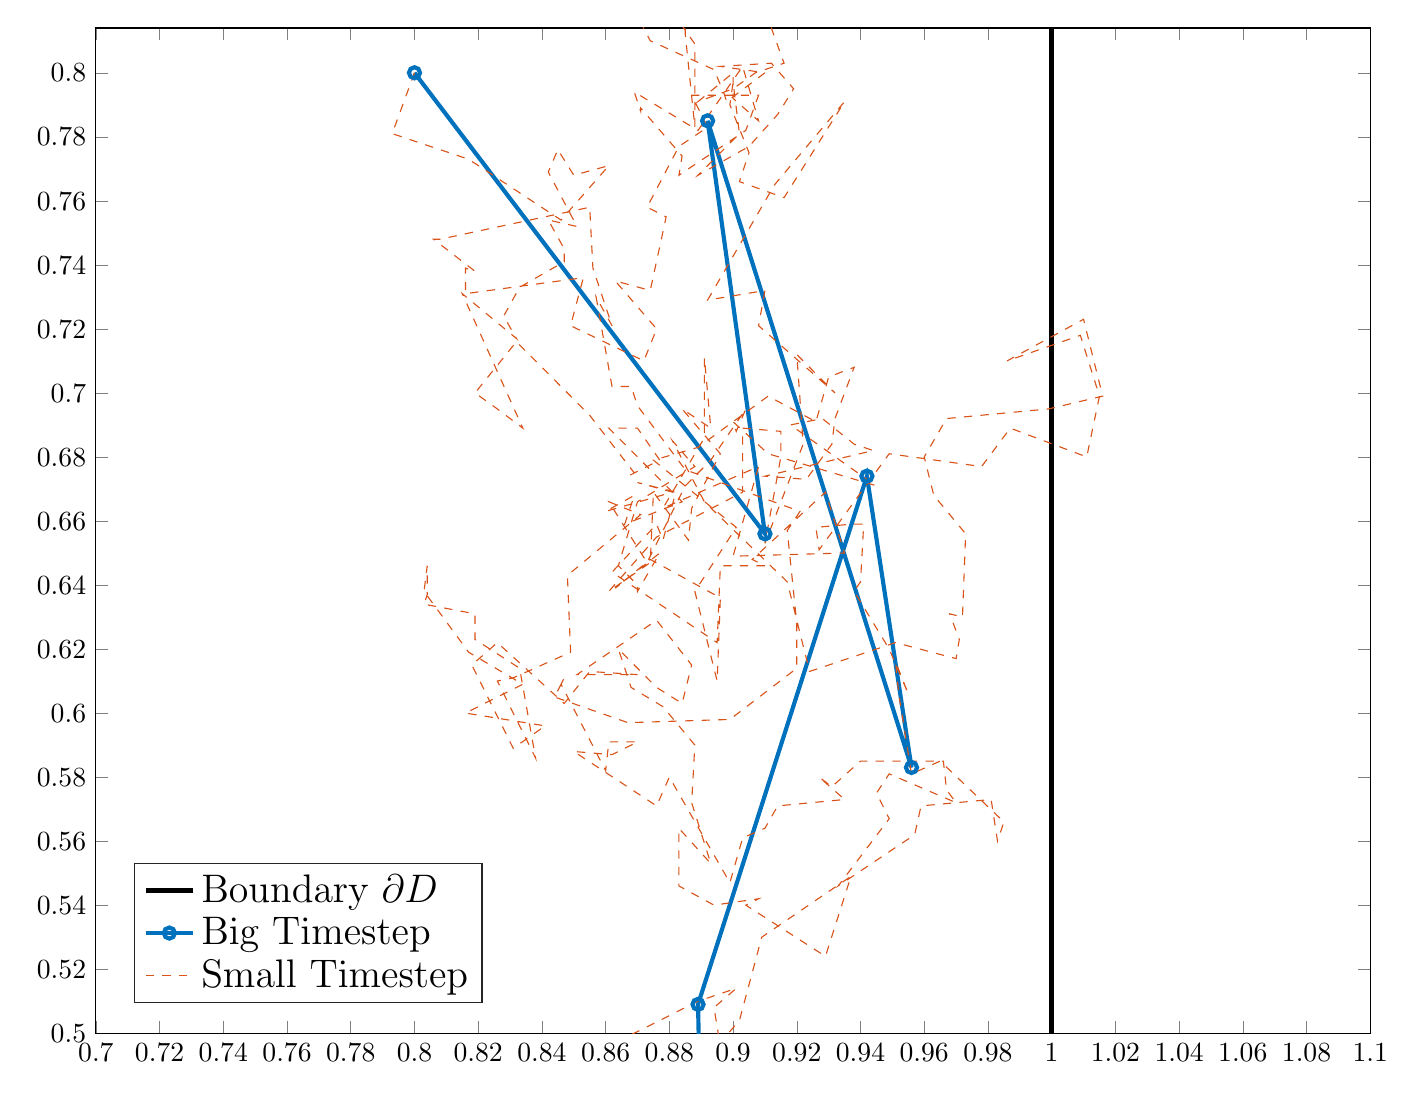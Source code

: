 % This file was created by matlab2tikz.
%
%The latest updates can be retrieved from
%  http://www.mathworks.com/matlabcentral/fileexchange/22022-matlab2tikz-matlab2tikz
%where you can also make suggestions and rate matlab2tikz.
%
\definecolor{mycolor1}{rgb}{0.0,0.447,0.741}%
\definecolor{mycolor2}{rgb}{0.85,0.325,0.098}%
%
\begin{tikzpicture}

\begin{axis}[%
width=6.372in,
height=5.026in,
at={(1.293in,0.678in)},
scale only axis,
xmin=0.7,
xmax=1.1,
ymin=0.5,
ymax=0.814,
axis background/.style={fill=white},
legend style={at={(0.03,0.03)},anchor=south west,legend cell align=left,align=left,draw=white!15!black, font = \Large}
]
\addplot [color=black,solid,line width=2.0pt]
  table[row sep=crcr]{%
1	-1\\
1	1\\
};
\addlegendentry{Boundary $\partial D$};

\addplot [color=mycolor1,solid,mark=o,line width=1.5pt]
  table[row sep=crcr]{%
0.8	0.8\\
0.91	0.656\\
0.892	0.785\\
0.956	0.583\\
0.942	0.674\\
0.889	0.509\\
0.891	0.414\\
0.808	0.287\\
0.922	-0.007\\
1.173	0.097\\
1.228	-0.02\\
1.201	-0.166\\
1.127	-0.471\\
0.928	-0.727\\
1.025	-0.851\\
0.756	-0.849\\
0.745	-1.0\\
0.609	-1.182\\
0.834	-1.263\\
0.758	-1.321\\
0.962	-1.489\\
1.02	-1.566\\
1.156	-1.657\\
1.315	-1.685\\
1.476	-1.784\\
1.553	-1.87\\
1.638	-2.069\\
1.634	-2.137\\
1.584	-2.157\\
1.595	-2.358\\
1.46	-2.472\\
1.397	-2.649\\
1.365	-2.593\\
1.206	-2.789\\
1.233	-3.019\\
1.094	-3.255\\
1.118	-3.444\\
1.197	-3.529\\
1.2	-3.655\\
1.053	-3.592\\
1.295	-3.687\\
1.246	-3.739\\
1.364	-4.033\\
1.202	-4.088\\
1.317	-4.1\\
1.357	-4.431\\
1.497	-4.601\\
1.382	-4.834\\
1.223	-5.001\\
1.028	-5.215\\
1.019	-5.227\\
};
\addlegendentry{Big Timestep};

\addplot [color=mycolor2,dashed]
  table[row sep=crcr]{%
0.8	0.8\\
0.793	0.781\\
0.817	0.773\\
0.846	0.754\\
0.861	0.771\\
0.85	0.768\\
0.845	0.776\\
0.842	0.769\\
0.851	0.752\\
0.842	0.754\\
0.847	0.745\\
0.847	0.741\\
0.833	0.733\\
0.828	0.724\\
0.832	0.717\\
0.815	0.731\\
0.834	0.689\\
0.826	0.695\\
0.819	0.7\\
0.832	0.716\\
0.855	0.693\\
0.869	0.675\\
0.867	0.674\\
0.877	0.679\\
0.87	0.689\\
0.861	0.689\\
0.884	0.666\\
0.866	0.659\\
0.869	0.668\\
0.86	0.663\\
0.881	0.669\\
0.87	0.672\\
0.882	0.669\\
0.878	0.654\\
0.876	0.659\\
0.862	0.644\\
0.895	0.622\\
0.896	0.646\\
0.91	0.646\\
0.906	0.648\\
0.929	0.669\\
0.935	0.65\\
0.9	0.649\\
0.908	0.677\\
0.878	0.664\\
0.891	0.686\\
0.891	0.711\\
0.893	0.689\\
0.884	0.695\\
0.896	0.681\\
0.887	0.664\\
0.886	0.654\\
0.875	0.669\\
0.874	0.647\\
0.861	0.638\\
0.876	0.655\\
0.903	0.669\\
0.903	0.689\\
0.915	0.688\\
0.915	0.68\\
0.91	0.653\\
0.922	0.684\\
0.92	0.712\\
0.932	0.7\\
0.908	0.721\\
0.91	0.732\\
0.892	0.729\\
0.913	0.765\\
0.935	0.791\\
0.916	0.761\\
0.902	0.766\\
0.905	0.775\\
0.899	0.79\\
0.9	0.797\\
0.902	0.781\\
0.889	0.768\\
0.889	0.768\\
0.905	0.777\\
0.914	0.787\\
0.919	0.795\\
0.912	0.803\\
0.896	0.802\\
0.91	0.8\\
0.898	0.791\\
0.897	0.794\\
0.894	0.801\\
0.874	0.81\\
0.859	0.839\\
0.868	0.83\\
0.876	0.836\\
0.865	0.84\\
0.872	0.832\\
0.888	0.809\\
0.888	0.783\\
0.885	0.812\\
0.885	0.817\\
0.892	0.845\\
0.869	0.861\\
0.859	0.857\\
0.878	0.846\\
0.884	0.836\\
0.908	0.826\\
0.908	0.825\\
0.916	0.803\\
0.907	0.8\\
0.9	0.795\\
0.889	0.791\\
0.9	0.8\\
0.9	0.792\\
0.908	0.785\\
0.903	0.802\\
0.889	0.782\\
0.869	0.794\\
0.871	0.788\\
0.871	0.789\\
0.884	0.774\\
0.883	0.768\\
0.904	0.782\\
0.908	0.793\\
0.887	0.793\\
0.892	0.783\\
0.883	0.777\\
0.873	0.758\\
0.879	0.755\\
0.874	0.732\\
0.863	0.735\\
0.876	0.72\\
0.872	0.71\\
0.849	0.721\\
0.853	0.736\\
0.816	0.731\\
0.816	0.739\\
0.819	0.738\\
0.806	0.748\\
0.808	0.748\\
0.855	0.758\\
0.856	0.739\\
0.862	0.721\\
0.857	0.73\\
0.862	0.702\\
0.868	0.702\\
0.87	0.696\\
0.885	0.676\\
0.921	0.663\\
0.917	0.657\\
0.92	0.628\\
0.92	0.614\\
0.899	0.598\\
0.867	0.597\\
0.844	0.605\\
0.847	0.611\\
0.846	0.609\\
0.86	0.582\\
0.861	0.591\\
0.87	0.591\\
0.862	0.587\\
0.85	0.588\\
0.876	0.571\\
0.88	0.58\\
0.899	0.547\\
0.903	0.561\\
0.91	0.564\\
0.914	0.571\\
0.935	0.573\\
0.927	0.58\\
0.931	0.577\\
0.94	0.585\\
0.966	0.585\\
0.967	0.576\\
0.97	0.572\\
0.949	0.581\\
0.945	0.575\\
0.949	0.567\\
0.933	0.546\\
0.957	0.562\\
0.959	0.571\\
0.981	0.573\\
0.983	0.56\\
0.985	0.566\\
0.965	0.585\\
0.956	0.581\\
0.952	0.606\\
0.951	0.616\\
0.955	0.606\\
0.949	0.62\\
0.938	0.638\\
0.94	0.641\\
0.941	0.659\\
0.937	0.659\\
0.926	0.658\\
0.927	0.651\\
0.949	0.681\\
0.978	0.677\\
0.987	0.689\\
1.011	0.68\\
1.015	0.699\\
1.009	0.718\\
0.986	0.71\\
1.01	0.723\\
1.016	0.699\\
0.999	0.695\\
0.967	0.692\\
0.96	0.68\\
0.963	0.668\\
0.973	0.656\\
0.972	0.63\\
0.968	0.631\\
0.971	0.623\\
0.97	0.617\\
0.951	0.622\\
0.924	0.613\\
0.917	0.641\\
0.891	0.666\\
0.881	0.685\\
0.888	0.677\\
0.87	0.666\\
0.864	0.646\\
0.87	0.64\\
0.87	0.638\\
0.877	0.65\\
0.863	0.639\\
0.874	0.648\\
0.896	0.636\\
0.895	0.61\\
0.888	0.638\\
0.901	0.658\\
0.875	0.679\\
0.889	0.683\\
0.911	0.699\\
0.926	0.691\\
0.93	0.705\\
0.938	0.708\\
0.932	0.692\\
0.931	0.684\\
0.923	0.673\\
0.91	0.674\\
0.944	0.682\\
0.938	0.684\\
0.928	0.692\\
0.918	0.69\\
0.942	0.673\\
0.945	0.671\\
0.911	0.681\\
0.9	0.691\\
0.901	0.688\\
0.904	0.695\\
0.893	0.679\\
0.885	0.671\\
0.873	0.647\\
0.861	0.666\\
0.871	0.662\\
0.848	0.643\\
0.849	0.619\\
0.831	0.611\\
0.826	0.61\\
0.838	0.586\\
0.833	0.614\\
0.819	0.623\\
0.819	0.631\\
0.803	0.634\\
0.804	0.637\\
0.804	0.646\\
0.803	0.638\\
0.817	0.619\\
0.834	0.609\\
0.816	0.6\\
0.841	0.596\\
0.831	0.589\\
0.818	0.615\\
0.826	0.622\\
0.847	0.603\\
0.855	0.613\\
0.87	0.612\\
0.851	0.612\\
0.876	0.629\\
0.887	0.615\\
0.884	0.603\\
0.876	0.608\\
0.864	0.62\\
0.868	0.608\\
0.878	0.602\\
0.888	0.59\\
0.887	0.572\\
0.893	0.553\\
0.883	0.564\\
0.883	0.546\\
0.883	0.546\\
0.894	0.54\\
0.908	0.542\\
0.904	0.54\\
0.929	0.524\\
0.937	0.549\\
0.909	0.53\\
0.902	0.504\\
0.889	0.489\\
0.912	0.499\\
0.901	0.487\\
0.898	0.484\\
0.894	0.508\\
0.901	0.514\\
0.889	0.51\\
0.865	0.498\\
0.882	0.493\\
0.875	0.473\\
0.89	0.48\\
0.914	0.467\\
0.909	0.467\\
0.913	0.452\\
0.906	0.442\\
0.913	0.443\\
0.896	0.454\\
0.906	0.47\\
0.93	0.478\\
0.936	0.47\\
0.917	0.439\\
0.927	0.442\\
0.9	0.44\\
0.907	0.445\\
0.924	0.447\\
0.932	0.455\\
0.91	0.487\\
0.926	0.475\\
0.947	0.482\\
0.94	0.477\\
0.935	0.487\\
0.902	0.488\\
0.859	0.472\\
0.841	0.466\\
0.839	0.466\\
0.866	0.447\\
0.874	0.446\\
0.873	0.439\\
0.875	0.41\\
0.864	0.404\\
0.89	0.401\\
0.872	0.406\\
0.865	0.396\\
0.868	0.398\\
0.858	0.354\\
0.858	0.365\\
0.896	0.377\\
0.874	0.381\\
0.907	0.357\\
0.903	0.33\\
0.899	0.359\\
0.885	0.38\\
0.865	0.374\\
0.844	0.367\\
0.835	0.364\\
0.832	0.359\\
0.833	0.356\\
0.85	0.368\\
0.853	0.383\\
0.861	0.385\\
0.865	0.373\\
0.853	0.387\\
0.847	0.378\\
0.842	0.377\\
0.851	0.413\\
0.864	0.415\\
0.891	0.416\\
0.908	0.416\\
0.899	0.413\\
0.898	0.403\\
0.895	0.422\\
0.871	0.421\\
0.872	0.415\\
0.886	0.424\\
0.878	0.417\\
0.861	0.408\\
0.83	0.408\\
0.834	0.407\\
0.818	0.401\\
0.822	0.411\\
0.82	0.418\\
0.825	0.404\\
0.804	0.408\\
0.793	0.411\\
0.794	0.417\\
0.826	0.389\\
0.819	0.382\\
0.83	0.354\\
0.8	0.356\\
0.789	0.326\\
0.781	0.341\\
0.777	0.361\\
0.791	0.354\\
0.787	0.364\\
0.776	0.355\\
0.766	0.359\\
0.753	0.355\\
0.737	0.325\\
0.725	0.315\\
0.725	0.328\\
0.727	0.316\\
0.696	0.285\\
0.672	0.307\\
0.692	0.317\\
0.725	0.313\\
0.732	0.332\\
0.748	0.304\\
0.772	0.296\\
0.793	0.294\\
0.803	0.293\\
0.796	0.291\\
0.785	0.282\\
0.789	0.278\\
0.775	0.284\\
0.796	0.285\\
0.801	0.278\\
0.799	0.276\\
0.801	0.279\\
0.801	0.29\\
0.789	0.301\\
0.772	0.303\\
0.748	0.291\\
0.762	0.284\\
0.758	0.261\\
0.762	0.272\\
0.772	0.293\\
0.808	0.292\\
0.809	0.286\\
0.818	0.295\\
0.826	0.269\\
0.842	0.271\\
0.82	0.265\\
0.812	0.228\\
0.825	0.24\\
0.817	0.243\\
0.806	0.227\\
0.798	0.24\\
0.808	0.228\\
0.821	0.204\\
0.788	0.208\\
0.787	0.197\\
0.803	0.202\\
0.805	0.181\\
0.827	0.157\\
0.815	0.149\\
0.818	0.143\\
0.822	0.138\\
0.809	0.119\\
0.814	0.133\\
0.828	0.131\\
0.829	0.141\\
0.841	0.147\\
0.849	0.159\\
0.862	0.156\\
0.867	0.167\\
0.849	0.171\\
0.822	0.16\\
0.821	0.152\\
0.807	0.145\\
0.839	0.176\\
0.816	0.159\\
0.829	0.161\\
0.823	0.144\\
0.844	0.144\\
0.86	0.155\\
0.848	0.128\\
0.84	0.116\\
0.838	0.117\\
0.834	0.104\\
0.83	0.078\\
0.831	0.073\\
0.853	0.07\\
0.854	0.081\\
0.877	0.075\\
0.882	0.069\\
0.884	0.069\\
0.874	0.055\\
0.897	0.052\\
0.88	0.029\\
0.875	0.031\\
0.884	0.038\\
0.911	0.007\\
0.918	0.033\\
0.924	0.026\\
0.904	0.031\\
0.915	-0.014\\
0.922	-0.003\\
0.913	-0.014\\
0.902	0.002\\
0.892	0.014\\
0.887	0.004\\
0.887	0.028\\
0.857	0.031\\
0.848	0.034\\
0.856	0.006\\
0.844	0.032\\
0.848	0.052\\
0.835	0.064\\
0.834	0.068\\
0.84	0.042\\
0.835	0.052\\
0.821	0.057\\
0.8	0.052\\
0.809	0.056\\
0.82	0.069\\
0.82	0.056\\
0.846	0.077\\
0.853	0.074\\
0.875	0.06\\
0.86	0.053\\
0.861	0.076\\
0.899	0.071\\
0.914	0.026\\
0.915	0.049\\
0.925	0.038\\
0.909	0.012\\
0.944	0.032\\
0.976	0.023\\
0.991	0.003\\
1.014	-0.014\\
1.022	-0.013\\
1.027	0.01\\
1.032	0.019\\
1.021	0.047\\
1.024	0.015\\
1.037	0.0\\
1.046	-0.023\\
1.027	-0.027\\
1.053	-0.003\\
1.043	-0.027\\
1.047	-0.036\\
1.045	-0.029\\
1.063	-0.026\\
1.061	-0.006\\
1.075	-0.013\\
1.072	0.001\\
1.055	0.029\\
1.066	0.057\\
1.079	0.054\\
1.082	0.06\\
1.088	0.075\\
1.111	0.083\\
1.134	0.083\\
1.129	0.08\\
1.161	0.089\\
1.172	0.093\\
1.173	0.099\\
1.176	0.117\\
1.158	0.123\\
1.148	0.151\\
1.163	0.138\\
1.159	0.149\\
1.162	0.132\\
1.169	0.109\\
1.166	0.122\\
1.187	0.103\\
1.154	0.084\\
1.123	0.079\\
1.107	0.098\\
1.112	0.089\\
1.091	0.089\\
1.101	0.083\\
1.12	0.077\\
1.132	0.084\\
1.104	0.082\\
1.095	0.082\\
1.109	0.071\\
1.122	0.067\\
1.117	0.058\\
1.109	0.039\\
1.107	0.032\\
1.082	0.023\\
1.083	0.024\\
1.078	0.009\\
1.084	0.022\\
1.1	0.027\\
1.088	0.035\\
1.084	0.03\\
1.099	0.039\\
1.109	0.041\\
1.116	0.019\\
1.12	0.014\\
1.14	0.003\\
1.139	0.021\\
1.153	0.04\\
1.126	0.056\\
1.143	0.052\\
1.171	0.053\\
1.193	0.015\\
1.19	0.003\\
1.193	0.032\\
1.211	0.033\\
1.218	0.037\\
1.197	0.029\\
1.217	0.032\\
1.219	0.014\\
1.212	0.009\\
1.212	0.011\\
1.208	0.017\\
1.215	0.014\\
1.2	0.003\\
1.198	-0.015\\
1.208	-0.005\\
1.222	-0.004\\
1.233	-0.023\\
1.214	-0.008\\
1.228	-0.016\\
1.213	-0.024\\
1.193	-0.025\\
1.224	-0.009\\
1.233	0.011\\
1.234	0.033\\
1.22	0.036\\
1.215	0.025\\
1.216	0.017\\
1.216	0.007\\
1.193	-0.006\\
1.2	-0.021\\
1.19	-0.006\\
1.188	0.003\\
1.199	-0.005\\
1.181	-0.046\\
1.181	-0.028\\
1.174	-0.052\\
1.192	-0.05\\
1.187	-0.042\\
1.174	-0.038\\
1.166	-0.024\\
1.155	-0.042\\
1.156	-0.046\\
1.143	-0.056\\
1.155	-0.074\\
1.162	-0.08\\
1.15	-0.077\\
1.181	-0.084\\
1.151	-0.099\\
1.177	-0.104\\
1.18	-0.109\\
1.174	-0.116\\
1.175	-0.138\\
1.174	-0.14\\
1.192	-0.129\\
1.191	-0.132\\
1.205	-0.152\\
1.189	-0.139\\
1.184	-0.16\\
1.197	-0.161\\
1.185	-0.146\\
1.186	-0.131\\
1.183	-0.123\\
1.192	-0.129\\
1.155	-0.115\\
1.136	-0.099\\
1.144	-0.11\\
1.127	-0.103\\
1.137	-0.094\\
1.161	-0.106\\
1.197	-0.128\\
1.213	-0.131\\
1.209	-0.134\\
1.221	-0.11\\
1.205	-0.122\\
1.208	-0.147\\
1.19	-0.135\\
1.196	-0.126\\
1.197	-0.148\\
1.201	-0.161\\
1.206	-0.159\\
1.189	-0.165\\
1.166	-0.147\\
1.142	-0.143\\
1.121	-0.138\\
1.097	-0.139\\
1.099	-0.156\\
1.121	-0.159\\
1.146	-0.143\\
1.146	-0.154\\
1.157	-0.165\\
1.153	-0.184\\
1.159	-0.174\\
1.175	-0.179\\
1.186	-0.188\\
1.175	-0.201\\
1.162	-0.202\\
1.153	-0.23\\
1.148	-0.234\\
1.171	-0.211\\
1.167	-0.223\\
1.171	-0.225\\
1.17	-0.234\\
1.176	-0.25\\
1.156	-0.249\\
1.149	-0.278\\
1.147	-0.308\\
1.165	-0.317\\
1.155	-0.332\\
1.159	-0.347\\
1.175	-0.36\\
1.17	-0.371\\
1.16	-0.37\\
1.162	-0.379\\
1.167	-0.391\\
1.163	-0.404\\
1.175	-0.4\\
1.196	-0.401\\
1.199	-0.419\\
1.195	-0.427\\
1.179	-0.459\\
1.175	-0.475\\
1.192	-0.45\\
1.19	-0.457\\
1.187	-0.475\\
1.186	-0.471\\
1.167	-0.451\\
1.157	-0.455\\
1.125	-0.456\\
1.114	-0.478\\
1.116	-0.467\\
1.114	-0.468\\
1.095	-0.471\\
1.086	-0.477\\
1.094	-0.49\\
1.097	-0.501\\
1.105	-0.504\\
1.111	-0.49\\
1.116	-0.49\\
1.127	-0.464\\
1.135	-0.452\\
1.126	-0.45\\
1.134	-0.439\\
1.1	-0.439\\
1.088	-0.432\\
1.07	-0.441\\
1.082	-0.425\\
1.101	-0.425\\
1.124	-0.434\\
1.112	-0.44\\
1.085	-0.451\\
1.076	-0.466\\
1.066	-0.464\\
1.06	-0.478\\
1.045	-0.492\\
1.053	-0.477\\
1.034	-0.506\\
1.035	-0.508\\
1.04	-0.516\\
1.027	-0.519\\
1.023	-0.517\\
1.003	-0.504\\
1.016	-0.482\\
0.987	-0.507\\
1.003	-0.507\\
1.017	-0.528\\
1.021	-0.536\\
1.023	-0.557\\
1.021	-0.562\\
1.017	-0.571\\
1.016	-0.549\\
1.001	-0.553\\
0.983	-0.572\\
0.962	-0.561\\
0.961	-0.584\\
0.966	-0.584\\
0.968	-0.561\\
0.999	-0.571\\
1.004	-0.587\\
0.999	-0.578\\
0.998	-0.603\\
0.976	-0.599\\
0.972	-0.604\\
0.978	-0.607\\
0.972	-0.638\\
0.975	-0.64\\
0.972	-0.667\\
0.982	-0.679\\
0.962	-0.66\\
0.985	-0.693\\
0.984	-0.707\\
1.003	-0.722\\
1.007	-0.724\\
0.997	-0.729\\
0.977	-0.725\\
0.978	-0.713\\
0.998	-0.711\\
0.973	-0.692\\
0.947	-0.701\\
0.928	-0.715\\
0.915	-0.727\\
0.908	-0.731\\
0.91	-0.739\\
0.914	-0.726\\
0.902	-0.71\\
0.879	-0.712\\
0.895	-0.722\\
0.895	-0.738\\
0.898	-0.765\\
0.913	-0.761\\
0.892	-0.747\\
0.882	-0.747\\
0.889	-0.768\\
0.872	-0.775\\
0.885	-0.762\\
0.902	-0.801\\
0.918	-0.777\\
0.918	-0.766\\
0.909	-0.785\\
0.906	-0.768\\
0.911	-0.776\\
0.93	-0.753\\
0.924	-0.763\\
0.917	-0.758\\
0.938	-0.76\\
0.946	-0.754\\
0.929	-0.744\\
0.918	-0.762\\
0.893	-0.756\\
0.885	-0.784\\
0.911	-0.783\\
0.922	-0.783\\
0.932	-0.798\\
0.936	-0.816\\
0.923	-0.816\\
0.934	-0.822\\
0.931	-0.804\\
0.916	-0.79\\
0.938	-0.801\\
0.952	-0.787\\
0.959	-0.788\\
0.965	-0.798\\
0.978	-0.799\\
0.983	-0.803\\
0.959	-0.815\\
0.953	-0.805\\
0.976	-0.782\\
0.979	-0.798\\
0.974	-0.781\\
0.977	-0.762\\
0.973	-0.804\\
0.995	-0.81\\
0.981	-0.787\\
1.007	-0.82\\
1.007	-0.821\\
1.022	-0.841\\
1.019	-0.854\\
1.014	-0.829\\
1.015	-0.848\\
1.025	-0.84\\
1.018	-0.835\\
1.029	-0.814\\
1.044	-0.805\\
1.054	-0.803\\
1.037	-0.794\\
1.024	-0.78\\
1.026	-0.781\\
1.017	-0.786\\
1.022	-0.788\\
1.011	-0.79\\
1.004	-0.794\\
0.992	-0.807\\
0.997	-0.775\\
0.969	-0.793\\
0.992	-0.816\\
0.993	-0.823\\
0.961	-0.824\\
0.955	-0.806\\
0.96	-0.8\\
0.958	-0.793\\
0.925	-0.777\\
0.946	-0.791\\
0.927	-0.814\\
0.903	-0.838\\
0.873	-0.827\\
0.849	-0.85\\
0.86	-0.839\\
0.847	-0.831\\
0.824	-0.842\\
0.802	-0.87\\
0.809	-0.863\\
0.814	-0.855\\
0.81	-0.854\\
0.801	-0.855\\
0.798	-0.842\\
0.771	-0.856\\
0.753	-0.863\\
0.757	-0.854\\
0.77	-0.859\\
0.758	-0.854\\
0.77	-0.842\\
0.761	-0.862\\
0.752	-0.855\\
0.792	-0.84\\
0.784	-0.834\\
0.798	-0.821\\
0.798	-0.8\\
0.785	-0.773\\
0.799	-0.776\\
0.817	-0.8\\
0.813	-0.814\\
0.809	-0.812\\
0.82	-0.818\\
0.8	-0.804\\
0.792	-0.803\\
0.797	-0.798\\
0.768	-0.813\\
0.787	-0.822\\
0.794	-0.829\\
0.756	-0.832\\
0.76	-0.813\\
0.748	-0.792\\
0.766	-0.803\\
0.768	-0.801\\
0.751	-0.792\\
0.768	-0.799\\
0.8	-0.783\\
0.776	-0.8\\
0.786	-0.785\\
0.777	-0.792\\
0.771	-0.773\\
0.773	-0.783\\
0.743	-0.816\\
0.716	-0.789\\
0.717	-0.794\\
0.71	-0.8\\
0.692	-0.813\\
0.701	-0.815\\
0.715	-0.838\\
0.714	-0.84\\
0.736	-0.832\\
0.729	-0.843\\
0.735	-0.864\\
0.731	-0.854\\
0.741	-0.844\\
0.727	-0.855\\
0.735	-0.839\\
0.738	-0.832\\
0.708	-0.83\\
0.721	-0.841\\
0.74	-0.849\\
0.752	-0.839\\
0.763	-0.847\\
0.793	-0.823\\
0.773	-0.826\\
0.783	-0.812\\
0.803	-0.838\\
0.783	-0.829\\
0.808	-0.842\\
0.812	-0.875\\
0.82	-0.873\\
0.81	-0.849\\
0.799	-0.86\\
0.775	-0.894\\
0.767	-0.903\\
0.776	-0.917\\
0.751	-0.905\\
0.755	-0.906\\
0.732	-0.915\\
0.767	-0.92\\
0.774	-0.936\\
0.766	-0.97\\
0.753	-0.965\\
0.739	-0.963\\
0.734	-0.958\\
0.741	-0.965\\
0.74	-0.97\\
0.744	-0.976\\
0.755	-0.972\\
0.745	-0.983\\
0.74	-0.968\\
0.741	-0.942\\
0.732	-0.928\\
0.743	-0.957\\
0.736	-0.954\\
0.714	-0.942\\
0.704	-0.941\\
0.693	-0.938\\
0.671	-0.934\\
0.65	-0.937\\
0.641	-0.936\\
0.625	-0.943\\
0.606	-0.955\\
0.601	-0.962\\
0.613	-0.991\\
0.624	-0.999\\
0.618	-1.006\\
0.607	-1.011\\
0.6	-1.0\\
0.616	-0.998\\
0.6	-1.0\\
0.581	-1.004\\
0.563	-1.032\\
0.562	-1.016\\
0.563	-1.011\\
0.564	-1.026\\
0.547	-1.048\\
0.543	-1.032\\
0.519	-1.031\\
0.53	-1.027\\
0.534	-1.029\\
0.548	-1.032\\
0.548	-1.041\\
0.544	-1.065\\
0.532	-1.079\\
0.543	-1.078\\
0.541	-1.071\\
0.526	-1.067\\
0.527	-1.069\\
0.513	-1.087\\
0.516	-1.086\\
0.522	-1.095\\
0.533	-1.108\\
0.549	-1.121\\
0.575	-1.118\\
0.616	-1.118\\
0.621	-1.113\\
0.609	-1.111\\
0.619	-1.122\\
0.607	-1.128\\
0.594	-1.129\\
0.603	-1.127\\
0.602	-1.151\\
0.607	-1.174\\
0.602	-1.173\\
0.601	-1.169\\
0.607	-1.156\\
0.611	-1.139\\
0.601	-1.145\\
0.609	-1.159\\
0.631	-1.151\\
0.648	-1.142\\
0.665	-1.17\\
0.656	-1.182\\
0.653	-1.18\\
0.638	-1.205\\
0.652	-1.203\\
0.653	-1.19\\
0.645	-1.189\\
0.665	-1.213\\
0.685	-1.218\\
0.655	-1.212\\
0.637	-1.211\\
0.637	-1.216\\
0.621	-1.207\\
0.608	-1.196\\
0.635	-1.214\\
0.646	-1.242\\
0.649	-1.231\\
0.651	-1.231\\
0.664	-1.238\\
0.655	-1.251\\
0.665	-1.253\\
0.664	-1.264\\
0.673	-1.24\\
0.673	-1.25\\
0.695	-1.24\\
0.697	-1.255\\
0.688	-1.26\\
0.696	-1.254\\
0.702	-1.248\\
0.709	-1.255\\
0.713	-1.242\\
0.723	-1.258\\
0.724	-1.242\\
0.714	-1.266\\
0.708	-1.254\\
0.705	-1.249\\
0.716	-1.259\\
0.72	-1.262\\
0.733	-1.263\\
0.729	-1.243\\
0.738	-1.23\\
0.757	-1.223\\
0.763	-1.225\\
0.745	-1.224\\
0.748	-1.25\\
0.766	-1.246\\
0.766	-1.25\\
0.756	-1.263\\
0.758	-1.272\\
0.769	-1.269\\
0.808	-1.273\\
0.803	-1.265\\
0.804	-1.274\\
0.818	-1.267\\
0.798	-1.272\\
0.829	-1.249\\
0.831	-1.257\\
0.834	-1.245\\
0.845	-1.254\\
0.82	-1.27\\
0.815	-1.265\\
0.838	-1.259\\
0.843	-1.26\\
0.856	-1.278\\
0.874	-1.289\\
0.882	-1.292\\
0.871	-1.284\\
0.876	-1.274\\
0.845	-1.302\\
0.839	-1.297\\
0.842	-1.302\\
0.839	-1.3\\
0.851	-1.258\\
0.852	-1.235\\
0.841	-1.26\\
0.82	-1.263\\
0.783	-1.27\\
0.769	-1.276\\
0.782	-1.301\\
0.804	-1.293\\
0.799	-1.281\\
0.789	-1.3\\
0.8	-1.315\\
0.78	-1.327\\
0.777	-1.34\\
0.777	-1.294\\
0.807	-1.28\\
0.8	-1.259\\
0.794	-1.271\\
0.799	-1.296\\
0.804	-1.266\\
0.812	-1.266\\
0.807	-1.294\\
0.805	-1.289\\
0.794	-1.303\\
0.778	-1.295\\
0.77	-1.301\\
0.767	-1.3\\
0.771	-1.316\\
0.762	-1.335\\
0.762	-1.337\\
0.761	-1.312\\
0.737	-1.274\\
0.738	-1.301\\
0.721	-1.295\\
0.715	-1.315\\
0.714	-1.322\\
0.723	-1.332\\
0.719	-1.327\\
0.733	-1.307\\
0.746	-1.289\\
0.754	-1.291\\
0.77	-1.311\\
0.769	-1.321\\
0.742	-1.331\\
0.747	-1.313\\
0.751	-1.313\\
0.758	-1.3\\
0.759	-1.305\\
0.76	-1.296\\
0.751	-1.31\\
0.755	-1.355\\
0.753	-1.361\\
0.763	-1.375\\
0.778	-1.367\\
0.775	-1.358\\
0.771	-1.346\\
0.77	-1.369\\
0.771	-1.417\\
0.769	-1.418\\
0.771	-1.414\\
0.781	-1.393\\
0.793	-1.417\\
0.775	-1.423\\
0.775	-1.439\\
0.811	-1.451\\
0.816	-1.442\\
0.819	-1.443\\
0.83	-1.449\\
0.824	-1.437\\
0.812	-1.434\\
0.821	-1.436\\
0.843	-1.443\\
0.858	-1.438\\
0.853	-1.449\\
0.85	-1.444\\
0.868	-1.432\\
0.868	-1.439\\
0.893	-1.43\\
0.89	-1.448\\
0.883	-1.435\\
0.891	-1.435\\
0.934	-1.423\\
0.916	-1.429\\
0.922	-1.43\\
0.926	-1.424\\
0.929	-1.429\\
0.945	-1.429\\
0.95	-1.417\\
0.946	-1.423\\
0.947	-1.416\\
0.951	-1.416\\
0.966	-1.42\\
0.992	-1.409\\
0.995	-1.406\\
0.984	-1.409\\
0.994	-1.405\\
1.014	-1.391\\
1.009	-1.419\\
1.005	-1.428\\
1.006	-1.465\\
1.011	-1.472\\
1.02	-1.459\\
1.004	-1.462\\
0.98	-1.476\\
0.98	-1.479\\
0.997	-1.459\\
0.962	-1.473\\
0.95	-1.493\\
0.94	-1.489\\
0.908	-1.466\\
0.925	-1.462\\
0.931	-1.487\\
0.923	-1.5\\
0.956	-1.514\\
0.966	-1.52\\
0.963	-1.517\\
0.957	-1.504\\
0.952	-1.49\\
0.949	-1.492\\
0.946	-1.524\\
0.959	-1.514\\
0.979	-1.492\\
0.988	-1.487\\
0.981	-1.507\\
0.986	-1.504\\
0.995	-1.501\\
1.006	-1.514\\
0.993	-1.528\\
1.005	-1.52\\
1.025	-1.522\\
1.033	-1.513\\
1.061	-1.514\\
1.086	-1.507\\
1.095	-1.471\\
1.092	-1.48\\
1.103	-1.482\\
1.1	-1.474\\
1.084	-1.445\\
1.079	-1.459\\
1.06	-1.466\\
1.056	-1.481\\
1.039	-1.487\\
1.025	-1.508\\
1.013	-1.51\\
1.029	-1.519\\
1.032	-1.521\\
1.043	-1.564\\
1.029	-1.564\\
1.033	-1.562\\
1.027	-1.541\\
1.054	-1.539\\
1.055	-1.533\\
1.058	-1.523\\
1.042	-1.544\\
1.016	-1.551\\
1.008	-1.543\\
1.03	-1.541\\
1.032	-1.547\\
1.075	-1.534\\
1.059	-1.533\\
1.025	-1.537\\
1.027	-1.495\\
1.01	-1.496\\
1.035	-1.519\\
1.039	-1.525\\
1.024	-1.544\\
1.02	-1.553\\
1.002	-1.558\\
1.017	-1.582\\
1.014	-1.61\\
1.012	-1.597\\
1.034	-1.623\\
1.019	-1.643\\
1.026	-1.638\\
1.012	-1.631\\
1.021	-1.616\\
1.019	-1.614\\
1.025	-1.631\\
1.008	-1.623\\
1.016	-1.644\\
0.985	-1.671\\
0.976	-1.668\\
0.99	-1.661\\
0.989	-1.661\\
1.005	-1.645\\
1.004	-1.666\\
1.01	-1.652\\
1.006	-1.669\\
0.997	-1.652\\
0.986	-1.651\\
0.997	-1.665\\
0.982	-1.636\\
1.007	-1.619\\
1.022	-1.629\\
1.013	-1.639\\
1.024	-1.643\\
0.982	-1.647\\
0.976	-1.627\\
0.978	-1.64\\
0.964	-1.648\\
1.002	-1.657\\
1.014	-1.659\\
1.049	-1.684\\
1.078	-1.688\\
1.078	-1.706\\
1.08	-1.707\\
1.082	-1.692\\
1.089	-1.698\\
1.105	-1.692\\
1.123	-1.697\\
1.132	-1.698\\
1.135	-1.696\\
1.141	-1.643\\
1.166	-1.666\\
1.168	-1.669\\
1.163	-1.657\\
1.161	-1.668\\
1.152	-1.646\\
1.156	-1.667\\
1.157	-1.677\\
1.159	-1.658\\
1.175	-1.669\\
1.19	-1.66\\
1.177	-1.655\\
1.178	-1.649\\
1.173	-1.639\\
1.156	-1.645\\
1.17	-1.64\\
1.164	-1.653\\
1.171	-1.623\\
1.157	-1.624\\
1.177	-1.626\\
1.181	-1.622\\
1.169	-1.612\\
1.192	-1.609\\
1.2	-1.586\\
1.235	-1.603\\
1.223	-1.591\\
1.231	-1.596\\
1.255	-1.597\\
1.243	-1.609\\
1.234	-1.597\\
1.231	-1.589\\
1.225	-1.582\\
1.233	-1.603\\
1.249	-1.604\\
1.26	-1.649\\
1.255	-1.653\\
1.255	-1.663\\
1.243	-1.681\\
1.241	-1.68\\
1.275	-1.668\\
1.264	-1.674\\
1.291	-1.666\\
1.28	-1.629\\
1.272	-1.643\\
1.259	-1.651\\
1.273	-1.651\\
1.282	-1.656\\
1.252	-1.662\\
1.243	-1.674\\
1.256	-1.675\\
1.268	-1.663\\
1.266	-1.688\\
1.283	-1.671\\
1.29	-1.663\\
1.312	-1.684\\
1.282	-1.687\\
1.282	-1.667\\
1.307	-1.669\\
1.299	-1.673\\
1.293	-1.683\\
1.292	-1.675\\
1.313	-1.69\\
1.336	-1.674\\
1.366	-1.666\\
1.378	-1.671\\
1.366	-1.666\\
1.349	-1.667\\
1.325	-1.652\\
1.293	-1.655\\
1.306	-1.659\\
1.308	-1.679\\
1.318	-1.701\\
1.319	-1.72\\
1.321	-1.706\\
1.315	-1.677\\
1.306	-1.686\\
1.313	-1.677\\
1.323	-1.667\\
1.316	-1.645\\
1.324	-1.635\\
1.332	-1.651\\
1.326	-1.673\\
1.313	-1.682\\
1.341	-1.682\\
1.339	-1.694\\
1.325	-1.725\\
1.326	-1.716\\
1.337	-1.731\\
1.358	-1.75\\
1.35	-1.755\\
1.377	-1.774\\
1.37	-1.778\\
1.356	-1.78\\
1.379	-1.784\\
1.357	-1.781\\
1.348	-1.818\\
1.365	-1.834\\
1.374	-1.829\\
1.394	-1.816\\
1.385	-1.836\\
1.39	-1.835\\
1.386	-1.807\\
1.4	-1.82\\
1.417	-1.812\\
1.419	-1.82\\
1.424	-1.818\\
1.417	-1.797\\
1.425	-1.785\\
1.425	-1.778\\
1.429	-1.799\\
1.412	-1.827\\
1.438	-1.798\\
1.416	-1.788\\
1.431	-1.787\\
1.441	-1.793\\
1.468	-1.802\\
1.471	-1.792\\
1.469	-1.791\\
1.476	-1.796\\
1.474	-1.801\\
1.479	-1.82\\
1.485	-1.812\\
1.482	-1.813\\
1.474	-1.825\\
1.458	-1.824\\
1.463	-1.819\\
1.462	-1.829\\
1.462	-1.827\\
1.489	-1.856\\
1.475	-1.852\\
1.467	-1.859\\
1.458	-1.837\\
1.464	-1.823\\
1.458	-1.808\\
1.476	-1.78\\
1.465	-1.766\\
1.498	-1.773\\
1.5	-1.768\\
1.502	-1.782\\
1.523	-1.785\\
1.512	-1.796\\
1.49	-1.812\\
1.475	-1.814\\
1.479	-1.825\\
1.493	-1.831\\
1.493	-1.837\\
1.52	-1.859\\
1.516	-1.856\\
1.51	-1.852\\
1.499	-1.87\\
1.496	-1.877\\
1.495	-1.884\\
1.494	-1.893\\
1.493	-1.885\\
1.514	-1.873\\
1.511	-1.866\\
1.549	-1.875\\
1.535	-1.862\\
1.54	-1.854\\
1.547	-1.852\\
1.563	-1.815\\
1.558	-1.808\\
1.551	-1.83\\
1.519	-1.825\\
1.513	-1.818\\
1.503	-1.827\\
1.496	-1.847\\
1.525	-1.846\\
1.539	-1.829\\
1.54	-1.827\\
1.56	-1.813\\
1.556	-1.825\\
1.555	-1.849\\
1.557	-1.812\\
1.55	-1.827\\
1.589	-1.854\\
1.596	-1.842\\
1.59	-1.842\\
1.561	-1.829\\
1.548	-1.819\\
1.532	-1.848\\
1.531	-1.864\\
1.538	-1.851\\
1.555	-1.855\\
1.557	-1.868\\
1.552	-1.86\\
1.568	-1.846\\
1.604	-1.845\\
1.615	-1.833\\
1.581	-1.82\\
1.563	-1.83\\
1.555	-1.847\\
1.546	-1.858\\
1.539	-1.86\\
1.553	-1.868\\
1.526	-1.889\\
1.526	-1.888\\
1.54	-1.893\\
1.552	-1.928\\
1.544	-1.923\\
1.575	-1.931\\
1.59	-1.944\\
1.569	-1.938\\
1.583	-1.968\\
1.594	-1.96\\
1.598	-1.971\\
1.615	-1.969\\
1.588	-1.981\\
1.592	-1.976\\
1.587	-1.987\\
1.587	-1.987\\
1.583	-2.009\\
1.59	-2.022\\
1.616	-1.984\\
1.617	-1.987\\
1.601	-1.972\\
1.602	-1.974\\
1.601	-1.978\\
1.603	-1.991\\
1.622	-2.015\\
1.631	-2.025\\
1.615	-2.021\\
1.633	-2.009\\
1.633	-2.0\\
1.642	-2.012\\
1.621	-2.009\\
1.623	-1.989\\
1.605	-1.995\\
1.626	-2.005\\
1.642	-2.02\\
1.667	-2.018\\
1.65	-2.039\\
1.655	-2.024\\
1.631	-2.032\\
1.65	-2.015\\
1.656	-2.032\\
1.632	-2.05\\
1.63	-2.04\\
1.645	-2.03\\
1.658	-2.025\\
1.643	-2.024\\
1.63	-2.047\\
1.619	-2.076\\
1.616	-2.066\\
1.602	-2.056\\
1.6	-2.057\\
1.611	-2.031\\
1.618	-2.027\\
1.601	-2.038\\
1.602	-2.046\\
1.596	-2.065\\
1.616	-2.084\\
1.628	-2.07\\
1.638	-2.076\\
1.638	-2.069\\
1.624	-2.06\\
1.619	-2.077\\
1.616	-2.074\\
1.598	-2.077\\
1.613	-2.071\\
1.633	-2.063\\
1.653	-2.08\\
1.656	-2.084\\
1.669	-2.083\\
1.681	-2.086\\
1.667	-2.075\\
1.681	-2.058\\
1.657	-2.08\\
1.662	-2.062\\
1.68	-2.054\\
1.697	-2.067\\
1.712	-2.037\\
1.725	-2.037\\
1.704	-2.014\\
1.68	-2.005\\
1.71	-2.003\\
1.685	-1.987\\
1.702	-1.981\\
1.695	-1.982\\
1.694	-1.966\\
1.678	-1.977\\
1.681	-2.0\\
1.672	-1.974\\
1.662	-1.995\\
1.667	-2.001\\
1.67	-2.004\\
1.649	-2.006\\
1.631	-2.025\\
1.632	-2.053\\
1.629	-2.065\\
1.632	-2.089\\
1.635	-2.093\\
1.622	-2.117\\
1.622	-2.111\\
1.633	-2.104\\
1.633	-2.095\\
1.624	-2.093\\
1.638	-2.116\\
1.645	-2.109\\
1.646	-2.094\\
1.656	-2.099\\
1.659	-2.107\\
1.66	-2.127\\
1.657	-2.121\\
1.651	-2.104\\
1.674	-2.115\\
1.675	-2.108\\
1.686	-2.114\\
1.684	-2.107\\
1.677	-2.144\\
1.675	-2.15\\
1.669	-2.133\\
1.664	-2.148\\
1.642	-2.14\\
1.634	-2.138\\
1.616	-2.134\\
1.605	-2.146\\
1.608	-2.156\\
1.61	-2.149\\
1.61	-2.148\\
1.607	-2.16\\
1.576	-2.16\\
1.6	-2.14\\
1.592	-2.14\\
1.592	-2.143\\
1.604	-2.146\\
1.59	-2.153\\
1.562	-2.181\\
1.558	-2.168\\
1.57	-2.167\\
1.567	-2.168\\
1.55	-2.17\\
1.546	-2.187\\
1.539	-2.2\\
1.534	-2.218\\
1.528	-2.212\\
1.532	-2.198\\
1.536	-2.199\\
1.54	-2.193\\
1.554	-2.21\\
1.565	-2.197\\
1.551	-2.204\\
1.557	-2.201\\
1.561	-2.19\\
1.556	-2.217\\
1.544	-2.243\\
1.52	-2.242\\
1.534	-2.215\\
1.543	-2.237\\
1.548	-2.249\\
1.587	-2.234\\
1.593	-2.221\\
1.578	-2.228\\
1.588	-2.224\\
1.607	-2.225\\
1.631	-2.218\\
1.633	-2.211\\
1.626	-2.221\\
1.62	-2.204\\
1.623	-2.219\\
1.603	-2.193\\
1.612	-2.206\\
1.627	-2.179\\
1.638	-2.185\\
1.647	-2.202\\
1.629	-2.175\\
1.608	-2.174\\
1.601	-2.174\\
1.587	-2.154\\
1.59	-2.155\\
1.578	-2.141\\
1.586	-2.129\\
1.581	-2.124\\
1.598	-2.125\\
1.584	-2.156\\
1.596	-2.159\\
1.596	-2.14\\
1.592	-2.168\\
1.61	-2.17\\
1.613	-2.168\\
1.614	-2.183\\
1.589	-2.19\\
1.607	-2.19\\
1.617	-2.216\\
1.634	-2.209\\
1.626	-2.222\\
1.614	-2.237\\
1.614	-2.223\\
1.618	-2.217\\
1.62	-2.204\\
1.618	-2.192\\
1.633	-2.178\\
1.612	-2.169\\
1.59	-2.208\\
1.589	-2.212\\
1.6	-2.197\\
1.587	-2.189\\
1.559	-2.188\\
1.571	-2.194\\
1.585	-2.196\\
1.57	-2.222\\
1.565	-2.225\\
1.537	-2.231\\
1.491	-2.211\\
1.524	-2.228\\
1.528	-2.222\\
1.526	-2.243\\
1.541	-2.246\\
1.538	-2.253\\
1.529	-2.268\\
1.532	-2.275\\
1.519	-2.294\\
1.518	-2.282\\
1.505	-2.274\\
1.472	-2.282\\
1.488	-2.277\\
1.484	-2.28\\
1.483	-2.296\\
1.524	-2.288\\
1.529	-2.31\\
1.506	-2.293\\
1.519	-2.296\\
1.547	-2.275\\
1.562	-2.306\\
1.574	-2.323\\
1.586	-2.323\\
1.603	-2.342\\
1.584	-2.34\\
1.571	-2.34\\
1.595	-2.336\\
1.604	-2.333\\
1.603	-2.347\\
1.606	-2.359\\
1.6	-2.363\\
1.595	-2.357\\
1.596	-2.345\\
1.583	-2.344\\
1.575	-2.354\\
1.558	-2.355\\
1.557	-2.373\\
1.556	-2.372\\
1.564	-2.368\\
1.585	-2.394\\
1.571	-2.401\\
1.541	-2.393\\
1.553	-2.401\\
1.556	-2.419\\
1.554	-2.41\\
1.546	-2.41\\
1.552	-2.406\\
1.56	-2.397\\
1.563	-2.396\\
1.546	-2.34\\
1.545	-2.328\\
1.528	-2.315\\
1.528	-2.319\\
1.552	-2.32\\
1.561	-2.301\\
1.557	-2.323\\
1.564	-2.353\\
1.575	-2.39\\
1.578	-2.374\\
1.564	-2.364\\
1.577	-2.347\\
1.59	-2.375\\
1.555	-2.406\\
1.568	-2.429\\
1.574	-2.429\\
1.544	-2.436\\
1.535	-2.456\\
1.532	-2.454\\
1.549	-2.434\\
1.542	-2.438\\
1.568	-2.447\\
1.55	-2.445\\
1.55	-2.448\\
1.548	-2.449\\
1.544	-2.454\\
1.544	-2.447\\
1.533	-2.44\\
1.544	-2.439\\
1.531	-2.444\\
1.528	-2.45\\
1.516	-2.454\\
1.498	-2.46\\
1.499	-2.464\\
1.5	-2.45\\
1.478	-2.45\\
1.483	-2.44\\
1.46	-2.453\\
1.475	-2.471\\
1.474	-2.45\\
1.482	-2.469\\
1.447	-2.482\\
1.46	-2.468\\
1.476	-2.488\\
1.474	-2.473\\
1.478	-2.478\\
1.477	-2.487\\
1.486	-2.495\\
1.467	-2.501\\
1.47	-2.496\\
1.438	-2.504\\
1.438	-2.498\\
1.443	-2.495\\
1.474	-2.502\\
1.464	-2.493\\
1.48	-2.475\\
1.476	-2.467\\
1.47	-2.457\\
1.466	-2.489\\
1.471	-2.487\\
1.487	-2.512\\
1.483	-2.524\\
1.464	-2.527\\
1.471	-2.529\\
1.499	-2.53\\
1.483	-2.532\\
1.466	-2.549\\
1.459	-2.559\\
1.435	-2.576\\
1.448	-2.552\\
1.461	-2.556\\
1.462	-2.576\\
1.481	-2.561\\
1.492	-2.583\\
1.496	-2.602\\
1.474	-2.6\\
1.462	-2.585\\
1.449	-2.563\\
1.443	-2.567\\
1.426	-2.554\\
1.438	-2.567\\
1.459	-2.562\\
1.451	-2.577\\
1.427	-2.58\\
1.441	-2.582\\
1.433	-2.574\\
1.44	-2.552\\
1.43	-2.585\\
1.43	-2.595\\
1.439	-2.585\\
1.454	-2.604\\
1.472	-2.604\\
1.485	-2.603\\
1.48	-2.601\\
1.468	-2.622\\
1.472	-2.617\\
1.481	-2.61\\
1.462	-2.615\\
1.444	-2.629\\
1.436	-2.626\\
1.409	-2.661\\
1.403	-2.65\\
1.397	-2.646\\
1.371	-2.634\\
1.365	-2.613\\
1.338	-2.616\\
1.349	-2.608\\
1.344	-2.61\\
1.336	-2.597\\
1.32	-2.585\\
1.297	-2.592\\
1.302	-2.6\\
1.31	-2.58\\
1.309	-2.588\\
1.306	-2.587\\
1.315	-2.568\\
1.315	-2.575\\
1.313	-2.568\\
1.294	-2.556\\
1.307	-2.576\\
1.29	-2.57\\
1.311	-2.544\\
1.338	-2.568\\
1.333	-2.589\\
1.323	-2.602\\
1.322	-2.596\\
1.306	-2.606\\
1.321	-2.603\\
1.309	-2.585\\
1.328	-2.555\\
1.321	-2.54\\
1.336	-2.54\\
1.339	-2.531\\
1.345	-2.538\\
1.36	-2.531\\
1.341	-2.532\\
1.342	-2.534\\
1.333	-2.548\\
1.342	-2.54\\
1.353	-2.53\\
1.367	-2.546\\
1.364	-2.559\\
1.358	-2.56\\
1.344	-2.554\\
1.342	-2.554\\
1.368	-2.547\\
1.368	-2.518\\
1.375	-2.513\\
1.386	-2.526\\
1.392	-2.533\\
1.374	-2.528\\
1.377	-2.552\\
1.37	-2.529\\
1.36	-2.55\\
1.379	-2.562\\
1.372	-2.552\\
1.37	-2.566\\
1.377	-2.554\\
1.376	-2.563\\
1.376	-2.562\\
1.35	-2.574\\
1.376	-2.583\\
1.365	-2.588\\
1.345	-2.59\\
1.323	-2.588\\
1.307	-2.601\\
1.319	-2.611\\
1.308	-2.614\\
1.321	-2.618\\
1.322	-2.608\\
1.313	-2.605\\
1.27	-2.615\\
1.254	-2.641\\
1.239	-2.655\\
1.244	-2.641\\
1.248	-2.668\\
1.246	-2.687\\
1.255	-2.691\\
1.235	-2.73\\
1.223	-2.709\\
1.236	-2.694\\
1.228	-2.708\\
1.234	-2.707\\
1.246	-2.712\\
1.261	-2.712\\
1.249	-2.701\\
1.239	-2.686\\
1.245	-2.7\\
1.239	-2.696\\
1.227	-2.683\\
1.213	-2.7\\
1.215	-2.692\\
1.186	-2.706\\
1.171	-2.726\\
1.15	-2.743\\
1.159	-2.739\\
1.141	-2.734\\
1.142	-2.75\\
1.16	-2.752\\
1.177	-2.783\\
1.202	-2.783\\
1.234	-2.782\\
1.206	-2.76\\
1.176	-2.76\\
1.162	-2.773\\
1.196	-2.78\\
1.206	-2.766\\
1.223	-2.751\\
1.233	-2.732\\
1.208	-2.726\\
1.221	-2.731\\
1.221	-2.737\\
1.214	-2.739\\
1.229	-2.721\\
1.252	-2.695\\
1.253	-2.69\\
1.235	-2.72\\
1.208	-2.714\\
1.194	-2.73\\
1.217	-2.728\\
1.227	-2.763\\
1.21	-2.776\\
1.206	-2.778\\
1.227	-2.776\\
1.239	-2.759\\
1.213	-2.776\\
1.216	-2.768\\
1.208	-2.789\\
1.191	-2.803\\
1.176	-2.789\\
1.187	-2.792\\
1.178	-2.808\\
1.156	-2.806\\
1.15	-2.816\\
1.129	-2.795\\
1.112	-2.789\\
1.107	-2.795\\
1.091	-2.802\\
1.101	-2.838\\
1.115	-2.839\\
1.123	-2.832\\
1.12	-2.851\\
1.121	-2.876\\
1.15	-2.86\\
1.14	-2.856\\
1.15	-2.855\\
1.129	-2.854\\
1.124	-2.848\\
1.118	-2.85\\
1.128	-2.846\\
1.122	-2.867\\
1.128	-2.875\\
1.151	-2.875\\
1.165	-2.883\\
1.17	-2.899\\
1.189	-2.888\\
1.205	-2.883\\
1.224	-2.896\\
1.211	-2.898\\
1.22	-2.91\\
1.208	-2.905\\
1.206	-2.902\\
1.203	-2.905\\
1.187	-2.933\\
1.19	-2.911\\
1.184	-2.948\\
1.197	-2.958\\
1.198	-2.966\\
1.217	-2.94\\
1.231	-2.951\\
1.23	-2.932\\
1.193	-2.954\\
1.177	-2.969\\
1.192	-2.978\\
1.18	-2.98\\
1.184	-2.96\\
1.169	-2.958\\
1.182	-2.967\\
1.205	-2.963\\
1.204	-2.95\\
1.239	-2.98\\
1.231	-3.014\\
1.233	-3.007\\
1.259	-3.028\\
1.252	-3.032\\
1.248	-3.025\\
1.274	-3.029\\
1.279	-3.013\\
1.285	-3.026\\
1.275	-3.034\\
1.272	-3.039\\
1.276	-3.076\\
1.262	-3.056\\
1.262	-3.056\\
1.255	-3.067\\
1.273	-3.074\\
1.255	-3.084\\
1.252	-3.077\\
1.242	-3.103\\
1.223	-3.106\\
1.221	-3.129\\
1.22	-3.128\\
1.241	-3.127\\
1.243	-3.115\\
1.264	-3.088\\
1.274	-3.112\\
1.269	-3.122\\
1.26	-3.117\\
1.249	-3.106\\
1.232	-3.131\\
1.213	-3.166\\
1.205	-3.157\\
1.182	-3.161\\
1.18	-3.163\\
1.178	-3.178\\
1.181	-3.176\\
1.189	-3.19\\
1.174	-3.171\\
1.16	-3.168\\
1.167	-3.173\\
1.16	-3.188\\
1.155	-3.186\\
1.177	-3.171\\
1.163	-3.181\\
1.147	-3.238\\
1.144	-3.254\\
1.179	-3.229\\
1.18	-3.238\\
1.161	-3.219\\
1.154	-3.227\\
1.141	-3.214\\
1.166	-3.221\\
1.157	-3.242\\
1.152	-3.233\\
1.146	-3.22\\
1.115	-3.244\\
1.087	-3.252\\
1.09	-3.24\\
1.099	-3.244\\
1.093	-3.26\\
1.096	-3.262\\
1.117	-3.248\\
1.094	-3.241\\
1.095	-3.242\\
1.052	-3.25\\
1.079	-3.244\\
1.087	-3.244\\
1.093	-3.238\\
1.097	-3.236\\
1.107	-3.226\\
1.127	-3.224\\
1.134	-3.224\\
1.139	-3.24\\
1.131	-3.285\\
1.099	-3.29\\
1.082	-3.311\\
1.057	-3.323\\
1.034	-3.343\\
1.047	-3.316\\
1.061	-3.309\\
1.042	-3.309\\
1.041	-3.314\\
1.048	-3.309\\
1.034	-3.327\\
1.036	-3.331\\
1.039	-3.323\\
1.044	-3.359\\
1.057	-3.362\\
1.058	-3.388\\
1.066	-3.401\\
1.077	-3.409\\
1.091	-3.407\\
1.101	-3.423\\
1.103	-3.417\\
1.086	-3.429\\
1.089	-3.42\\
1.095	-3.439\\
1.086	-3.436\\
1.09	-3.432\\
1.085	-3.417\\
1.096	-3.425\\
1.103	-3.438\\
1.09	-3.43\\
1.115	-3.432\\
1.131	-3.421\\
1.105	-3.444\\
1.128	-3.446\\
1.138	-3.448\\
1.163	-3.445\\
1.151	-3.447\\
1.132	-3.448\\
1.157	-3.433\\
1.17	-3.404\\
1.147	-3.428\\
1.162	-3.421\\
1.168	-3.427\\
1.152	-3.436\\
1.143	-3.42\\
1.158	-3.418\\
1.152	-3.401\\
1.124	-3.405\\
1.119	-3.425\\
1.118	-3.431\\
1.098	-3.432\\
1.094	-3.412\\
1.084	-3.402\\
1.094	-3.388\\
1.078	-3.406\\
1.098	-3.397\\
1.117	-3.381\\
1.109	-3.397\\
1.127	-3.423\\
1.121	-3.432\\
1.129	-3.437\\
1.128	-3.424\\
1.132	-3.416\\
1.125	-3.424\\
1.129	-3.445\\
1.114	-3.466\\
1.109	-3.492\\
1.098	-3.498\\
1.087	-3.503\\
1.103	-3.486\\
1.109	-3.471\\
1.099	-3.452\\
1.11	-3.455\\
1.115	-3.459\\
1.115	-3.444\\
1.098	-3.459\\
1.123	-3.458\\
1.1	-3.441\\
1.095	-3.444\\
1.081	-3.439\\
1.089	-3.459\\
1.08	-3.441\\
1.077	-3.437\\
1.055	-3.409\\
1.028	-3.418\\
1.036	-3.413\\
1.076	-3.437\\
1.086	-3.417\\
1.072	-3.417\\
1.102	-3.421\\
1.105	-3.436\\
1.09	-3.425\\
1.101	-3.442\\
1.133	-3.449\\
1.155	-3.474\\
1.155	-3.492\\
1.161	-3.498\\
1.175	-3.503\\
1.167	-3.499\\
1.17	-3.512\\
1.2	-3.505\\
1.212	-3.495\\
1.237	-3.501\\
1.227	-3.514\\
1.198	-3.522\\
1.201	-3.535\\
1.185	-3.524\\
1.188	-3.52\\
1.194	-3.518\\
1.197	-3.516\\
1.225	-3.511\\
1.245	-3.539\\
1.251	-3.564\\
1.267	-3.541\\
1.25	-3.52\\
1.248	-3.518\\
1.244	-3.525\\
1.256	-3.521\\
1.257	-3.543\\
1.247	-3.544\\
1.248	-3.514\\
1.222	-3.53\\
1.225	-3.513\\
1.204	-3.48\\
1.196	-3.49\\
1.21	-3.493\\
1.196	-3.478\\
1.179	-3.48\\
1.194	-3.491\\
1.208	-3.511\\
1.189	-3.493\\
1.185	-3.514\\
1.2	-3.516\\
1.178	-3.531\\
1.164	-3.563\\
1.157	-3.543\\
1.164	-3.525\\
1.146	-3.531\\
1.161	-3.543\\
1.136	-3.547\\
1.134	-3.528\\
1.137	-3.533\\
1.144	-3.546\\
1.149	-3.548\\
1.161	-3.547\\
1.187	-3.527\\
1.183	-3.519\\
1.203	-3.534\\
1.188	-3.545\\
1.184	-3.524\\
1.187	-3.511\\
1.192	-3.521\\
1.165	-3.529\\
1.161	-3.553\\
1.124	-3.589\\
1.116	-3.583\\
1.14	-3.585\\
1.139	-3.587\\
1.136	-3.608\\
1.144	-3.595\\
1.159	-3.599\\
1.152	-3.607\\
1.133	-3.61\\
1.122	-3.604\\
1.137	-3.611\\
1.135	-3.622\\
1.17	-3.62\\
1.202	-3.63\\
1.22	-3.648\\
1.2	-3.642\\
1.184	-3.621\\
1.189	-3.631\\
1.168	-3.62\\
1.164	-3.631\\
1.17	-3.628\\
1.175	-3.638\\
1.154	-3.626\\
1.184	-3.648\\
1.182	-3.618\\
1.173	-3.629\\
1.178	-3.619\\
1.162	-3.596\\
1.15	-3.601\\
1.156	-3.578\\
1.135	-3.598\\
1.158	-3.61\\
1.137	-3.635\\
1.128	-3.631\\
1.124	-3.645\\
1.135	-3.633\\
1.135	-3.625\\
1.128	-3.621\\
1.119	-3.621\\
1.133	-3.608\\
1.106	-3.581\\
1.105	-3.574\\
1.091	-3.591\\
1.076	-3.583\\
1.049	-3.584\\
1.031	-3.586\\
1.033	-3.587\\
1.039	-3.588\\
1.023	-3.579\\
0.995	-3.543\\
1.012	-3.571\\
1.045	-3.562\\
1.077	-3.561\\
1.088	-3.574\\
1.09	-3.565\\
1.079	-3.552\\
1.071	-3.551\\
1.066	-3.574\\
1.08	-3.559\\
1.062	-3.537\\
1.051	-3.544\\
1.056	-3.524\\
1.052	-3.53\\
1.062	-3.529\\
1.082	-3.532\\
1.07	-3.531\\
1.048	-3.54\\
1.055	-3.569\\
1.081	-3.572\\
1.097	-3.585\\
1.092	-3.587\\
1.08	-3.582\\
1.046	-3.602\\
1.041	-3.611\\
1.042	-3.587\\
1.053	-3.574\\
1.079	-3.587\\
1.058	-3.589\\
1.049	-3.588\\
1.041	-3.588\\
1.074	-3.568\\
1.063	-3.567\\
1.054	-3.585\\
1.084	-3.579\\
1.081	-3.571\\
1.081	-3.566\\
1.064	-3.567\\
1.076	-3.566\\
1.076	-3.545\\
1.096	-3.551\\
1.095	-3.57\\
1.105	-3.566\\
1.104	-3.567\\
1.125	-3.545\\
1.138	-3.54\\
1.144	-3.538\\
1.137	-3.525\\
1.149	-3.529\\
1.167	-3.553\\
1.178	-3.547\\
1.19	-3.531\\
1.217	-3.533\\
1.218	-3.515\\
1.216	-3.535\\
1.208	-3.552\\
1.217	-3.548\\
1.228	-3.563\\
1.237	-3.585\\
1.256	-3.598\\
1.272	-3.619\\
1.291	-3.618\\
1.29	-3.618\\
1.289	-3.612\\
1.297	-3.616\\
1.329	-3.601\\
1.349	-3.592\\
1.318	-3.625\\
1.284	-3.613\\
1.296	-3.643\\
1.294	-3.642\\
1.269	-3.64\\
1.264	-3.626\\
1.264	-3.627\\
1.271	-3.632\\
1.274	-3.66\\
1.281	-3.672\\
1.285	-3.646\\
1.327	-3.647\\
1.33	-3.657\\
1.361	-3.665\\
1.341	-3.661\\
1.332	-3.657\\
1.335	-3.631\\
1.297	-3.64\\
1.307	-3.653\\
1.295	-3.676\\
1.274	-3.666\\
1.268	-3.647\\
1.273	-3.634\\
1.261	-3.613\\
1.277	-3.618\\
1.271	-3.605\\
1.269	-3.613\\
1.257	-3.622\\
1.264	-3.629\\
1.288	-3.639\\
1.277	-3.619\\
1.295	-3.627\\
1.274	-3.652\\
1.282	-3.626\\
1.259	-3.632\\
1.273	-3.642\\
1.27	-3.66\\
1.282	-3.658\\
1.26	-3.653\\
1.275	-3.626\\
1.274	-3.621\\
1.257	-3.615\\
1.27	-3.616\\
1.271	-3.623\\
1.273	-3.638\\
1.281	-3.631\\
1.262	-3.649\\
1.249	-3.653\\
1.274	-3.657\\
1.302	-3.66\\
1.31	-3.631\\
1.281	-3.655\\
1.283	-3.643\\
1.286	-3.627\\
1.294	-3.623\\
1.275	-3.652\\
1.28	-3.653\\
1.284	-3.665\\
1.273	-3.66\\
1.282	-3.664\\
1.282	-3.677\\
1.261	-3.683\\
1.272	-3.687\\
1.3	-3.687\\
1.315	-3.694\\
1.314	-3.696\\
1.316	-3.714\\
1.295	-3.709\\
1.252	-3.688\\
1.245	-3.702\\
1.246	-3.679\\
1.244	-3.711\\
1.255	-3.733\\
1.251	-3.71\\
1.244	-3.732\\
1.253	-3.737\\
1.275	-3.73\\
1.269	-3.752\\
1.262	-3.752\\
1.246	-3.726\\
1.258	-3.724\\
1.258	-3.742\\
1.232	-3.73\\
1.21	-3.745\\
1.215	-3.756\\
1.234	-3.745\\
1.229	-3.747\\
1.236	-3.78\\
1.234	-3.796\\
1.224	-3.791\\
1.246	-3.811\\
1.234	-3.819\\
1.221	-3.861\\
1.252	-3.881\\
1.258	-3.88\\
1.242	-3.912\\
1.257	-3.917\\
1.283	-3.927\\
1.306	-3.939\\
1.311	-3.926\\
1.313	-3.921\\
1.331	-3.931\\
1.344	-3.915\\
1.337	-3.91\\
1.322	-3.878\\
1.323	-3.868\\
1.321	-3.872\\
1.329	-3.866\\
1.337	-3.86\\
1.349	-3.878\\
1.366	-3.872\\
1.348	-3.898\\
1.353	-3.908\\
1.366	-3.912\\
1.377	-3.936\\
1.365	-3.96\\
1.358	-3.96\\
1.337	-3.945\\
1.353	-3.936\\
1.355	-3.94\\
1.332	-3.96\\
1.343	-3.966\\
1.334	-3.965\\
1.346	-3.977\\
1.323	-3.989\\
1.334	-3.998\\
1.352	-3.972\\
1.358	-3.971\\
1.336	-3.98\\
1.325	-3.977\\
1.308	-3.975\\
1.29	-3.963\\
1.279	-3.977\\
1.3	-3.977\\
1.299	-3.981\\
1.301	-3.98\\
1.317	-3.995\\
1.354	-4.008\\
1.333	-3.997\\
1.364	-4.023\\
1.355	-4.014\\
1.367	-4.032\\
1.385	-4.018\\
1.355	-4.045\\
1.357	-4.03\\
1.351	-4.019\\
1.354	-4.022\\
1.349	-4.006\\
1.349	-3.997\\
1.342	-3.969\\
1.325	-3.981\\
1.287	-3.956\\
1.265	-3.96\\
1.28	-3.951\\
1.292	-3.969\\
1.305	-3.986\\
1.318	-3.976\\
1.316	-4.004\\
1.318	-4.011\\
1.296	-4.013\\
1.296	-3.999\\
1.285	-4.02\\
1.27	-4.013\\
1.276	-4.002\\
1.272	-3.986\\
1.255	-4.011\\
1.277	-4.007\\
1.281	-4.009\\
1.288	-4.017\\
1.263	-4.027\\
1.268	-4.008\\
1.282	-3.995\\
1.267	-4.011\\
1.252	-4.024\\
1.231	-4.025\\
1.253	-4.033\\
1.229	-4.033\\
1.238	-4.025\\
1.245	-4.048\\
1.245	-4.052\\
1.251	-4.054\\
1.231	-4.043\\
1.222	-4.052\\
1.225	-4.057\\
1.219	-4.042\\
1.242	-4.037\\
1.234	-4.054\\
1.23	-4.059\\
1.222	-4.065\\
1.207	-4.072\\
1.218	-4.055\\
1.225	-4.054\\
1.218	-4.034\\
1.212	-4.02\\
1.223	-4.016\\
1.213	-4.03\\
1.204	-4.056\\
1.215	-4.055\\
1.209	-4.056\\
1.202	-4.075\\
1.202	-4.069\\
1.202	-4.098\\
1.186	-4.126\\
1.206	-4.112\\
1.177	-4.123\\
1.194	-4.103\\
1.212	-4.131\\
1.205	-4.135\\
1.196	-4.113\\
1.201	-4.13\\
1.206	-4.134\\
1.193	-4.13\\
1.182	-4.112\\
1.176	-4.12\\
1.172	-4.117\\
1.184	-4.108\\
1.184	-4.072\\
1.186	-4.092\\
1.202	-4.082\\
1.185	-4.09\\
1.167	-4.105\\
1.166	-4.104\\
1.16	-4.103\\
1.158	-4.103\\
1.172	-4.102\\
1.15	-4.102\\
1.167	-4.104\\
1.155	-4.08\\
1.166	-4.08\\
1.156	-4.077\\
1.154	-4.069\\
1.15	-4.083\\
1.157	-4.074\\
1.161	-4.096\\
1.163	-4.067\\
1.178	-4.036\\
1.189	-4.043\\
1.193	-4.051\\
1.195	-4.057\\
1.193	-4.052\\
1.216	-4.04\\
1.23	-4.071\\
1.229	-4.082\\
1.238	-4.087\\
1.255	-4.077\\
1.275	-4.069\\
1.287	-4.086\\
1.266	-4.071\\
1.26	-4.077\\
1.258	-4.089\\
1.27	-4.062\\
1.269	-4.082\\
1.265	-4.115\\
1.275	-4.116\\
1.26	-4.112\\
1.27	-4.113\\
1.291	-4.109\\
1.308	-4.111\\
1.304	-4.099\\
1.317	-4.086\\
1.344	-4.087\\
1.345	-4.096\\
1.343	-4.11\\
1.344	-4.095\\
1.359	-4.076\\
1.358	-4.103\\
1.336	-4.122\\
1.348	-4.095\\
1.351	-4.133\\
1.322	-4.13\\
1.323	-4.14\\
1.315	-4.127\\
1.327	-4.121\\
1.337	-4.151\\
1.348	-4.143\\
1.363	-4.143\\
1.361	-4.17\\
1.379	-4.15\\
1.387	-4.175\\
1.388	-4.183\\
1.399	-4.19\\
1.395	-4.18\\
1.419	-4.186\\
1.424	-4.204\\
1.413	-4.199\\
1.438	-4.221\\
1.456	-4.207\\
1.471	-4.215\\
1.479	-4.216\\
1.474	-4.225\\
1.48	-4.242\\
1.461	-4.229\\
1.458	-4.247\\
1.443	-4.273\\
1.436	-4.276\\
1.435	-4.302\\
1.457	-4.326\\
1.444	-4.33\\
1.447	-4.343\\
1.457	-4.368\\
1.452	-4.364\\
1.416	-4.348\\
1.44	-4.374\\
1.419	-4.377\\
1.397	-4.359\\
1.382	-4.388\\
1.401	-4.39\\
1.393	-4.399\\
1.38	-4.397\\
1.389	-4.374\\
1.384	-4.385\\
1.383	-4.399\\
1.367	-4.381\\
1.371	-4.352\\
1.353	-4.351\\
1.359	-4.385\\
1.354	-4.361\\
1.373	-4.373\\
1.359	-4.377\\
1.357	-4.421\\
1.358	-4.438\\
1.35	-4.447\\
1.355	-4.435\\
1.351	-4.431\\
1.347	-4.446\\
1.345	-4.454\\
1.336	-4.471\\
1.341	-4.497\\
1.369	-4.484\\
1.382	-4.486\\
1.405	-4.48\\
1.426	-4.471\\
1.43	-4.469\\
1.424	-4.471\\
1.442	-4.486\\
1.428	-4.512\\
1.438	-4.557\\
1.441	-4.567\\
1.41	-4.549\\
1.43	-4.566\\
1.436	-4.565\\
1.457	-4.571\\
1.476	-4.605\\
1.491	-4.618\\
1.491	-4.596\\
1.509	-4.597\\
1.512	-4.585\\
1.526	-4.575\\
1.504	-4.593\\
1.514	-4.615\\
1.522	-4.619\\
1.542	-4.623\\
1.553	-4.615\\
1.572	-4.649\\
1.582	-4.666\\
1.573	-4.688\\
1.558	-4.705\\
1.546	-4.694\\
1.547	-4.697\\
1.52	-4.68\\
1.515	-4.677\\
1.493	-4.657\\
1.476	-4.662\\
1.479	-4.652\\
1.475	-4.644\\
1.462	-4.661\\
1.449	-4.639\\
1.472	-4.628\\
1.462	-4.626\\
1.478	-4.613\\
1.48	-4.651\\
1.47	-4.622\\
1.478	-4.605\\
1.474	-4.593\\
1.477	-4.569\\
1.488	-4.576\\
1.481	-4.611\\
1.499	-4.594\\
1.502	-4.586\\
1.497	-4.594\\
1.512	-4.609\\
1.505	-4.631\\
1.507	-4.631\\
1.512	-4.66\\
1.508	-4.642\\
1.505	-4.665\\
1.497	-4.667\\
1.489	-4.666\\
1.462	-4.649\\
1.44	-4.652\\
1.421	-4.673\\
1.42	-4.693\\
1.403	-4.689\\
1.394	-4.703\\
1.422	-4.699\\
1.429	-4.694\\
1.419	-4.702\\
1.4	-4.716\\
1.402	-4.719\\
1.431	-4.714\\
1.429	-4.702\\
1.393	-4.66\\
1.361	-4.672\\
1.339	-4.69\\
1.332	-4.676\\
1.335	-4.678\\
1.338	-4.706\\
1.341	-4.728\\
1.332	-4.719\\
1.322	-4.736\\
1.343	-4.707\\
1.357	-4.723\\
1.365	-4.746\\
1.374	-4.746\\
1.369	-4.759\\
1.393	-4.776\\
1.369	-4.779\\
1.367	-4.779\\
1.38	-4.792\\
1.377	-4.801\\
1.385	-4.796\\
1.394	-4.831\\
1.369	-4.848\\
1.356	-4.858\\
1.359	-4.846\\
1.358	-4.825\\
1.321	-4.83\\
1.355	-4.826\\
1.352	-4.844\\
1.352	-4.833\\
1.35	-4.826\\
1.336	-4.809\\
1.341	-4.817\\
1.326	-4.811\\
1.347	-4.83\\
1.354	-4.853\\
1.39	-4.862\\
1.382	-4.86\\
1.37	-4.828\\
1.382	-4.824\\
1.369	-4.817\\
1.359	-4.792\\
1.349	-4.785\\
1.348	-4.771\\
1.357	-4.781\\
1.339	-4.789\\
1.349	-4.795\\
1.339	-4.785\\
1.339	-4.793\\
1.344	-4.782\\
1.336	-4.784\\
1.333	-4.795\\
1.341	-4.818\\
1.349	-4.809\\
1.352	-4.819\\
1.359	-4.809\\
1.372	-4.826\\
1.373	-4.832\\
1.369	-4.813\\
1.352	-4.844\\
1.347	-4.842\\
1.342	-4.85\\
1.311	-4.822\\
1.309	-4.831\\
1.281	-4.832\\
1.261	-4.843\\
1.242	-4.853\\
1.234	-4.856\\
1.22	-4.869\\
1.217	-4.874\\
1.215	-4.863\\
1.243	-4.851\\
1.226	-4.866\\
1.22	-4.882\\
1.227	-4.885\\
1.199	-4.865\\
1.198	-4.859\\
1.207	-4.849\\
1.207	-4.878\\
1.22	-4.889\\
1.212	-4.894\\
1.202	-4.893\\
1.197	-4.899\\
1.2	-4.903\\
1.196	-4.931\\
1.176	-4.948\\
1.178	-4.947\\
1.183	-4.953\\
1.185	-4.952\\
1.198	-4.973\\
1.221	-4.961\\
1.231	-4.979\\
1.243	-4.982\\
1.234	-4.98\\
1.247	-4.981\\
1.246	-5.0\\
1.241	-4.981\\
1.223	-4.999\\
1.224	-4.991\\
1.223	-4.987\\
1.207	-4.979\\
1.209	-4.981\\
1.207	-4.992\\
1.214	-4.977\\
1.186	-4.991\\
1.187	-4.99\\
1.185	-5.009\\
1.19	-4.998\\
1.189	-4.985\\
1.192	-4.995\\
1.184	-4.987\\
1.161	-4.987\\
1.164	-5.01\\
1.154	-5.005\\
1.155	-5.026\\
1.167	-5.04\\
1.148	-5.067\\
1.137	-5.083\\
1.127	-5.085\\
1.086	-5.092\\
1.078	-5.088\\
1.088	-5.098\\
1.088	-5.12\\
1.077	-5.116\\
1.07	-5.116\\
1.042	-5.122\\
1.034	-5.105\\
1.066	-5.105\\
1.062	-5.125\\
1.06	-5.114\\
1.051	-5.153\\
1.029	-5.147\\
1.015	-5.173\\
1.014	-5.161\\
1.012	-5.171\\
1.01	-5.176\\
1.011	-5.159\\
1.027	-5.158\\
1.034	-5.146\\
1.019	-5.13\\
1.015	-5.135\\
0.989	-5.146\\
0.994	-5.123\\
0.997	-5.147\\
0.985	-5.169\\
1.017	-5.173\\
1.04	-5.188\\
1.019	-5.188\\
1.032	-5.188\\
1.032	-5.179\\
1.016	-5.212\\
1.003	-5.195\\
1.021	-5.202\\
1.02	-5.201\\
0.984	-5.213\\
0.997	-5.212\\
0.994	-5.212\\
1.006	-5.202\\
1.011	-5.202\\
1.028	-5.194\\
1.058	-5.18\\
1.044	-5.174\\
1.048	-5.171\\
1.052	-5.173\\
1.063	-5.19\\
1.06	-5.172\\
1.069	-5.169\\
1.078	-5.16\\
1.094	-5.168\\
1.111	-5.176\\
1.122	-5.168\\
1.121	-5.147\\
1.131	-5.142\\
1.141	-5.132\\
1.133	-5.137\\
1.105	-5.134\\
1.092	-5.123\\
1.124	-5.133\\
1.131	-5.116\\
1.117	-5.139\\
1.094	-5.164\\
1.062	-5.149\\
1.058	-5.165\\
1.067	-5.166\\
1.057	-5.157\\
1.055	-5.17\\
1.081	-5.159\\
1.076	-5.153\\
1.085	-5.12\\
1.104	-5.135\\
1.106	-5.113\\
1.095	-5.114\\
1.097	-5.104\\
1.088	-5.083\\
1.106	-5.085\\
1.093	-5.095\\
1.088	-5.106\\
1.074	-5.142\\
1.086	-5.142\\
1.054	-5.15\\
1.075	-5.171\\
1.089	-5.166\\
1.086	-5.168\\
1.076	-5.163\\
1.089	-5.155\\
1.09	-5.177\\
1.078	-5.153\\
1.073	-5.181\\
1.076	-5.218\\
1.063	-5.223\\
1.057	-5.197\\
1.033	-5.206\\
1.054	-5.195\\
1.066	-5.21\\
1.042	-5.206\\
1.033	-5.192\\
1.026	-5.189\\
1.027	-5.206\\
1.019	-5.196\\
1.019	-5.208\\
};
\addlegendentry{Small Timestep};

\end{axis}
\end{tikzpicture}%
